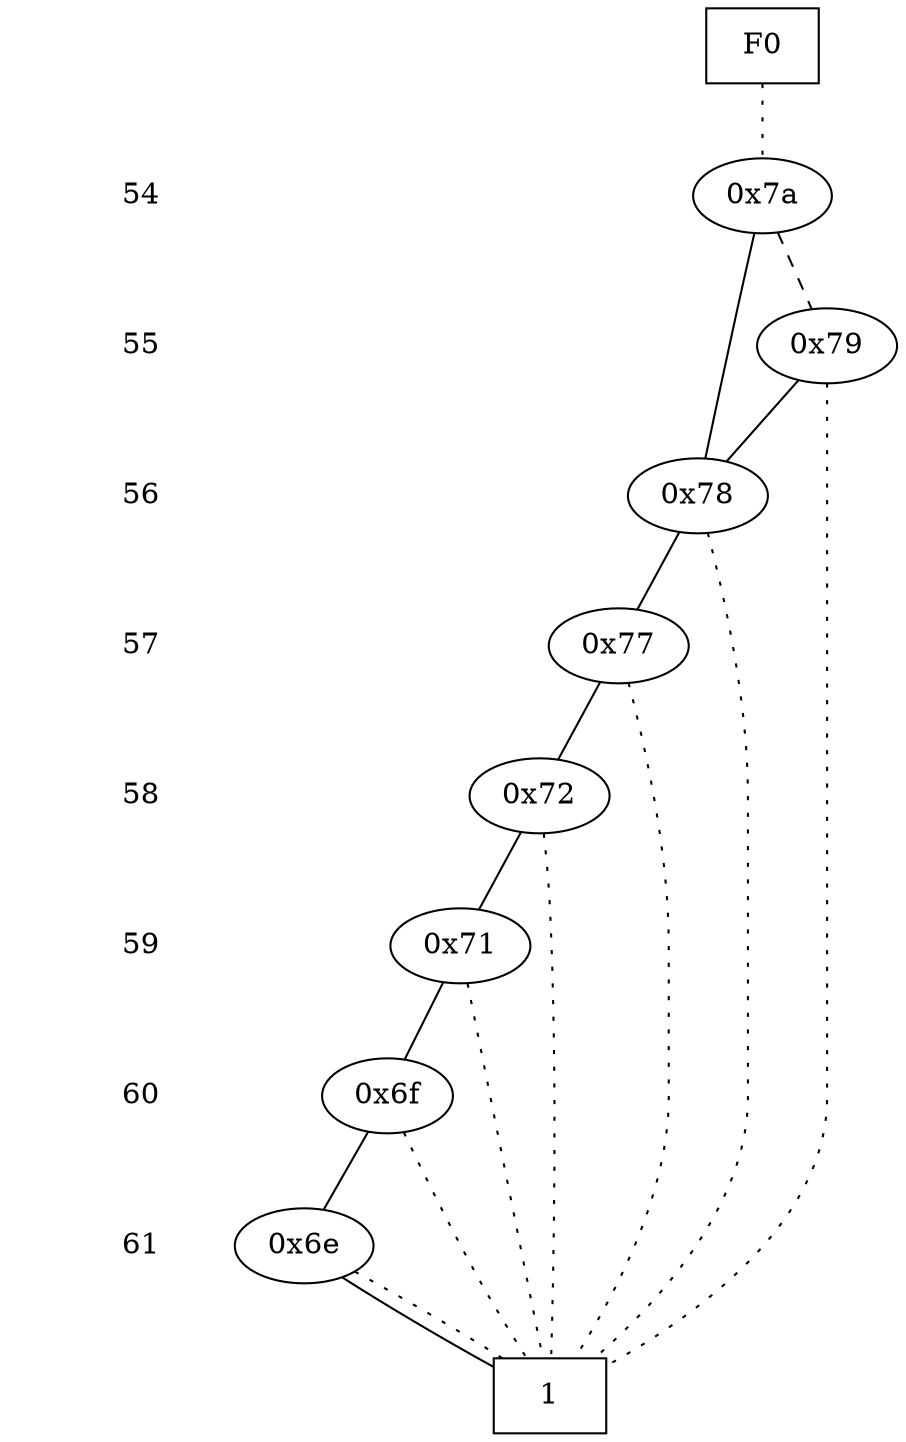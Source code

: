 digraph "DD" {
size = "7.5,10"
center = true;
edge [dir = none];
{ node [shape = plaintext];
  edge [style = invis];
  "CONST NODES" [style = invis];
" 54 " -> " 55 " -> " 56 " -> " 57 " -> " 58 " -> " 59 " -> " 60 " -> " 61 " -> "CONST NODES"; 
}
{ rank = same; node [shape = box]; edge [style = invis];
"F0"; }
{ rank = same; " 54 ";
"0x7a";
}
{ rank = same; " 55 ";
"0x79";
}
{ rank = same; " 56 ";
"0x78";
}
{ rank = same; " 57 ";
"0x77";
}
{ rank = same; " 58 ";
"0x72";
}
{ rank = same; " 59 ";
"0x71";
}
{ rank = same; " 60 ";
"0x6f";
}
{ rank = same; " 61 ";
"0x6e";
}
{ rank = same; "CONST NODES";
{ node [shape = box]; "0x2d";
}
}
"F0" -> "0x7a" [style = dotted];
"0x7a" -> "0x78";
"0x7a" -> "0x79" [style = dashed];
"0x79" -> "0x78";
"0x79" -> "0x2d" [style = dotted];
"0x78" -> "0x77";
"0x78" -> "0x2d" [style = dotted];
"0x77" -> "0x72";
"0x77" -> "0x2d" [style = dotted];
"0x72" -> "0x71";
"0x72" -> "0x2d" [style = dotted];
"0x71" -> "0x6f";
"0x71" -> "0x2d" [style = dotted];
"0x6f" -> "0x6e";
"0x6f" -> "0x2d" [style = dotted];
"0x6e" -> "0x2d";
"0x6e" -> "0x2d" [style = dotted];
"0x2d" [label = "1"];
}
